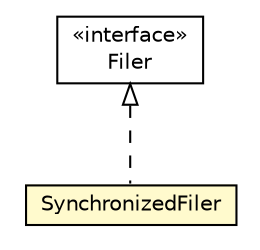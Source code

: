 #!/usr/local/bin/dot
#
# Class diagram 
# Generated by UMLGraph version 5.1 (http://www.umlgraph.org/)
#

digraph G {
	edge [fontname="Helvetica",fontsize=10,labelfontname="Helvetica",labelfontsize=10];
	node [fontname="Helvetica",fontsize=10,shape=plaintext];
	nodesep=0.25;
	ranksep=0.5;
	// org.androidtransfuse.config.SynchronizedFiler
	c10396 [label=<<table title="org.androidtransfuse.config.SynchronizedFiler" border="0" cellborder="1" cellspacing="0" cellpadding="2" port="p" bgcolor="lemonChiffon" href="./SynchronizedFiler.html">
		<tr><td><table border="0" cellspacing="0" cellpadding="1">
<tr><td align="center" balign="center"> SynchronizedFiler </td></tr>
		</table></td></tr>
		</table>>, fontname="Helvetica", fontcolor="black", fontsize=10.0];
	//org.androidtransfuse.config.SynchronizedFiler implements javax.annotation.processing.Filer
	c10777:p -> c10396:p [dir=back,arrowtail=empty,style=dashed];
	// javax.annotation.processing.Filer
	c10777 [label=<<table title="javax.annotation.processing.Filer" border="0" cellborder="1" cellspacing="0" cellpadding="2" port="p" href="http://java.sun.com/j2se/1.4.2/docs/api/javax/annotation/processing/Filer.html">
		<tr><td><table border="0" cellspacing="0" cellpadding="1">
<tr><td align="center" balign="center"> &#171;interface&#187; </td></tr>
<tr><td align="center" balign="center"> Filer </td></tr>
		</table></td></tr>
		</table>>, fontname="Helvetica", fontcolor="black", fontsize=10.0];
}

